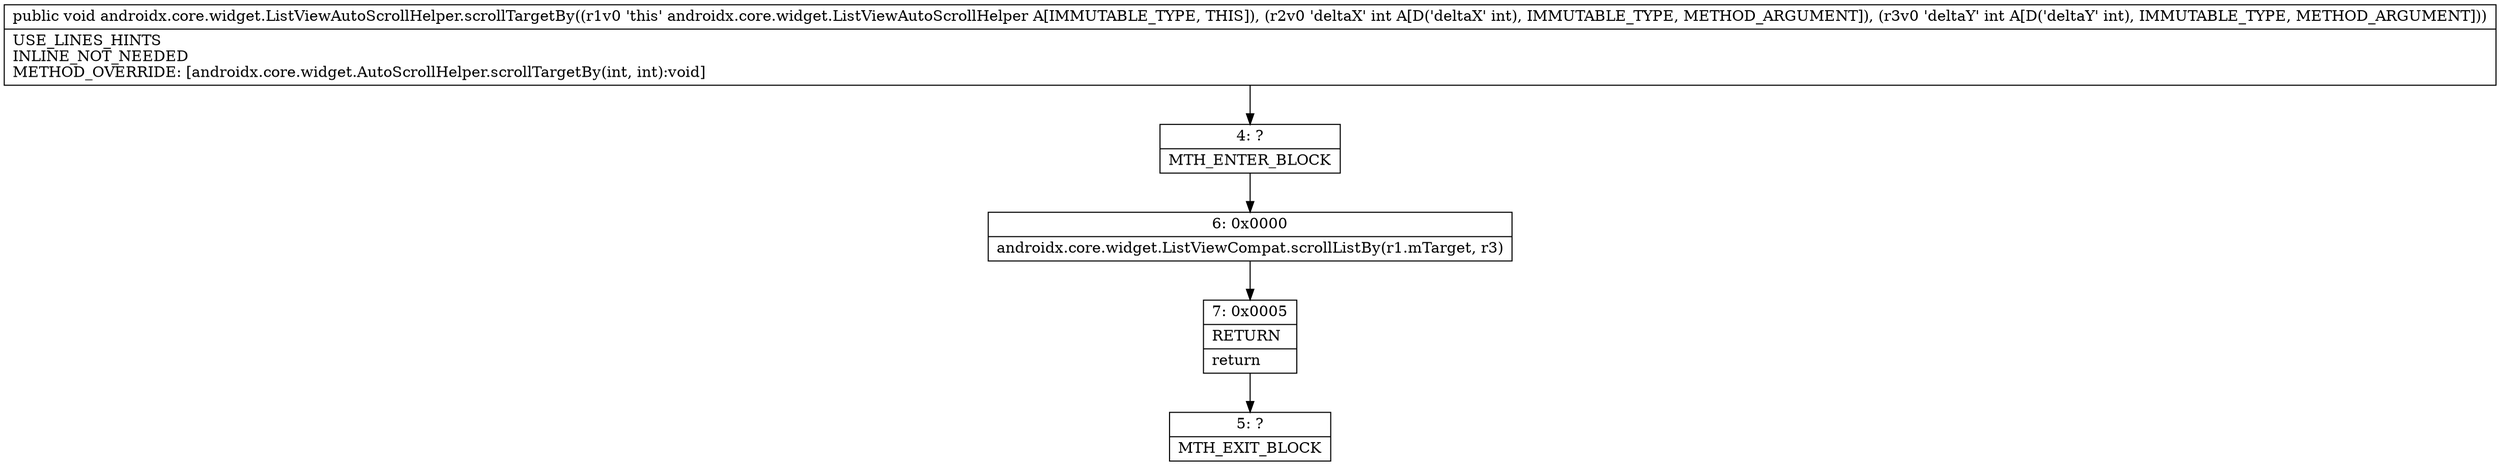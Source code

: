 digraph "CFG forandroidx.core.widget.ListViewAutoScrollHelper.scrollTargetBy(II)V" {
Node_4 [shape=record,label="{4\:\ ?|MTH_ENTER_BLOCK\l}"];
Node_6 [shape=record,label="{6\:\ 0x0000|androidx.core.widget.ListViewCompat.scrollListBy(r1.mTarget, r3)\l}"];
Node_7 [shape=record,label="{7\:\ 0x0005|RETURN\l|return\l}"];
Node_5 [shape=record,label="{5\:\ ?|MTH_EXIT_BLOCK\l}"];
MethodNode[shape=record,label="{public void androidx.core.widget.ListViewAutoScrollHelper.scrollTargetBy((r1v0 'this' androidx.core.widget.ListViewAutoScrollHelper A[IMMUTABLE_TYPE, THIS]), (r2v0 'deltaX' int A[D('deltaX' int), IMMUTABLE_TYPE, METHOD_ARGUMENT]), (r3v0 'deltaY' int A[D('deltaY' int), IMMUTABLE_TYPE, METHOD_ARGUMENT]))  | USE_LINES_HINTS\lINLINE_NOT_NEEDED\lMETHOD_OVERRIDE: [androidx.core.widget.AutoScrollHelper.scrollTargetBy(int, int):void]\l}"];
MethodNode -> Node_4;Node_4 -> Node_6;
Node_6 -> Node_7;
Node_7 -> Node_5;
}


